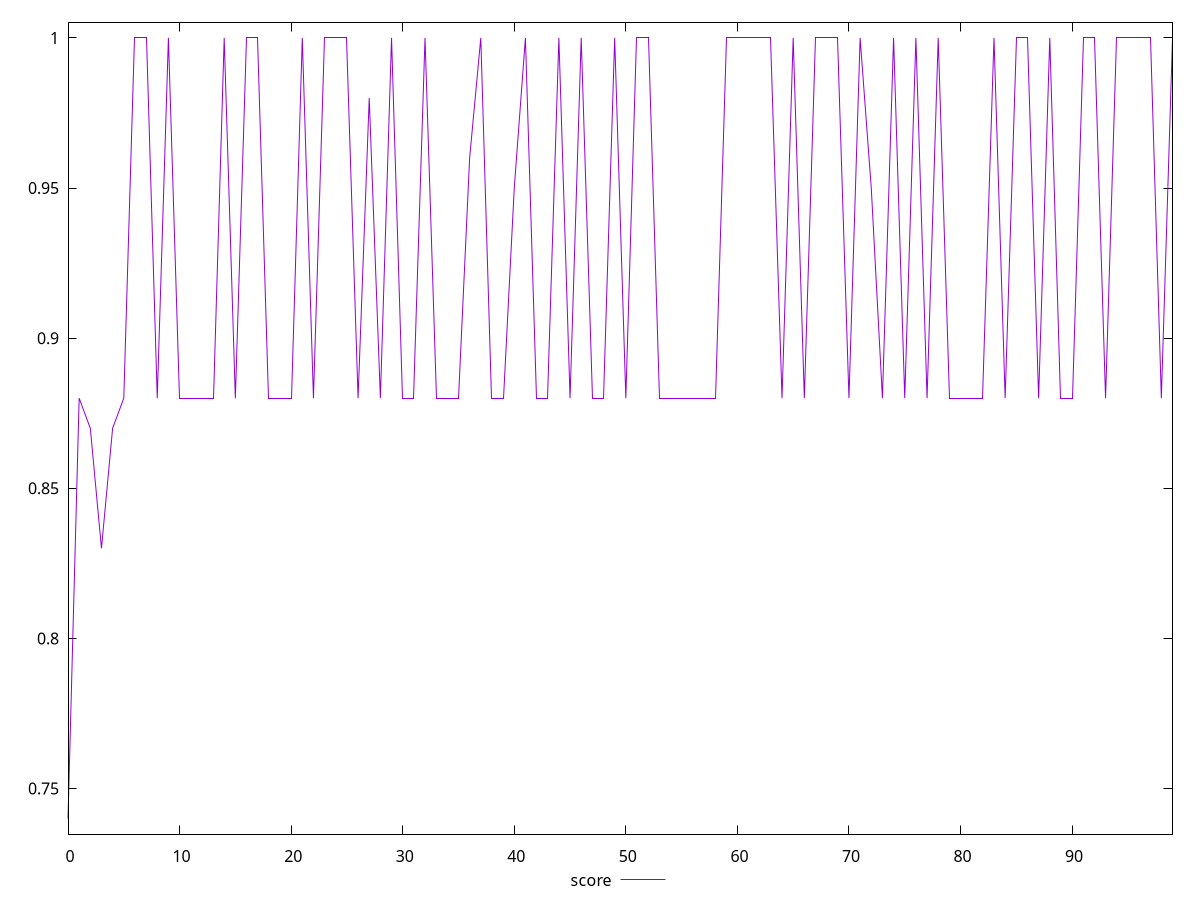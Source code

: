 reset

$score <<EOF
0 0.74
1 0.88
2 0.87
3 0.83
4 0.87
5 0.88
6 1
7 1
8 0.88
9 1
10 0.88
11 0.88
12 0.88
13 0.88
14 1
15 0.88
16 1
17 1
18 0.88
19 0.88
20 0.88
21 1
22 0.88
23 1
24 1
25 1
26 0.88
27 0.98
28 0.88
29 1
30 0.88
31 0.88
32 1
33 0.88
34 0.88
35 0.88
36 0.96
37 1
38 0.88
39 0.88
40 0.95
41 1
42 0.88
43 0.88
44 1
45 0.88
46 1
47 0.88
48 0.88
49 1
50 0.88
51 1
52 1
53 0.88
54 0.88
55 0.88
56 0.88
57 0.88
58 0.88
59 1
60 1
61 1
62 1
63 1
64 0.88
65 1
66 0.88
67 1
68 1
69 1
70 0.88
71 1
72 0.95
73 0.88
74 1
75 0.88
76 1
77 0.88
78 1
79 0.88
80 0.88
81 0.88
82 0.88
83 1
84 0.88
85 1
86 1
87 0.88
88 1
89 0.88
90 0.88
91 1
92 1
93 0.88
94 1
95 1
96 1
97 1
98 0.88
99 1
EOF

set key outside below
set xrange [0:99]
set yrange [0.7348:1.0052]
set trange [0.7348:1.0052]
set terminal svg size 640, 500 enhanced background rgb 'white'
set output "report_00017_2021-02-10T15-08-03.406Z/unused-css-rules/samples/pages+cached/score/values.svg"

plot $score title "score" with line

reset
